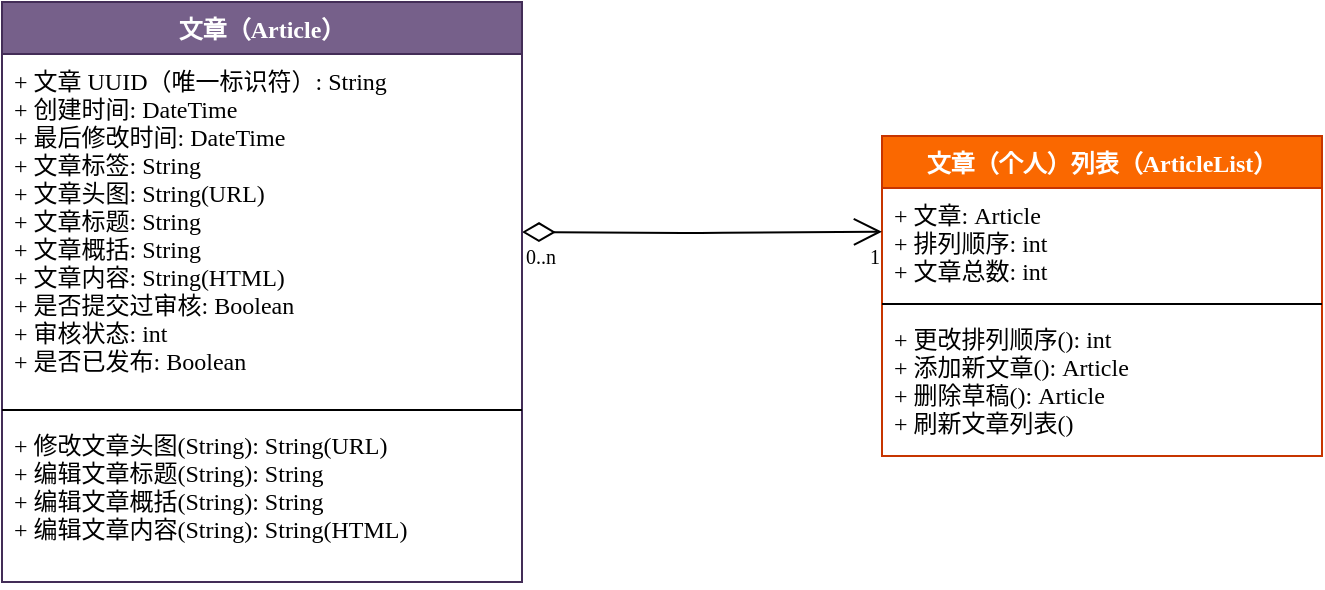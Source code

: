 <mxfile version="11.3.0" type="device" pages="1"><diagram id="kLkyTT4RMx1ix4jsi-1U" name="Page-1"><mxGraphModel dx="1072" dy="792" grid="1" gridSize="10" guides="1" tooltips="1" connect="1" arrows="1" fold="1" page="1" pageScale="1" pageWidth="827" pageHeight="1169" math="0" shadow="0"><root><mxCell id="0"/><mxCell id="1" parent="0"/><mxCell id="Ti4ZMPMJqMCMMFEq8_RY-5" value="文章（个人）列表（ArticleList）" style="swimlane;fontStyle=1;align=center;verticalAlign=top;childLayout=stackLayout;horizontal=1;startSize=26;horizontalStack=0;resizeParent=1;resizeParentMax=0;resizeLast=0;collapsible=1;marginBottom=0;fillColor=#fa6800;strokeColor=#C73500;fontColor=#ffffff;fontFamily=SF Mono;" parent="1" vertex="1"><mxGeometry x="560" y="280" width="220" height="160" as="geometry"><mxRectangle x="170" y="300" width="130" height="26" as="alternateBounds"/></mxGeometry></mxCell><mxCell id="Ti4ZMPMJqMCMMFEq8_RY-6" value="+ 文章: Article&#10;+ 排列顺序: int&#10;+ 文章总数: int" style="text;strokeColor=none;fillColor=none;align=left;verticalAlign=top;spacingLeft=4;spacingRight=4;overflow=hidden;rotatable=0;points=[[0,0.5],[1,0.5]];portConstraint=eastwest;spacing=2;imageAspect=1;noLabel=0;fontFamily=SF Mono;" parent="Ti4ZMPMJqMCMMFEq8_RY-5" vertex="1"><mxGeometry y="26" width="220" height="54" as="geometry"/></mxCell><mxCell id="Ti4ZMPMJqMCMMFEq8_RY-7" value="" style="line;strokeWidth=1;fillColor=none;align=left;verticalAlign=middle;spacingTop=-1;spacingLeft=3;spacingRight=3;rotatable=0;labelPosition=right;points=[];portConstraint=eastwest;fontFamily=SF Mono;" parent="Ti4ZMPMJqMCMMFEq8_RY-5" vertex="1"><mxGeometry y="80" width="220" height="8" as="geometry"/></mxCell><mxCell id="Ti4ZMPMJqMCMMFEq8_RY-8" value="+ 更改排列顺序(): int&#10;+ 添加新文章(): Article&#10;+ 删除草稿(): Article&#10;+ 刷新文章列表()" style="text;strokeColor=none;fillColor=none;align=left;verticalAlign=top;spacingLeft=4;spacingRight=4;overflow=hidden;rotatable=0;points=[[0,0.5],[1,0.5]];portConstraint=eastwest;fontFamily=SF Mono;" parent="Ti4ZMPMJqMCMMFEq8_RY-5" vertex="1"><mxGeometry y="88" width="220" height="72" as="geometry"/></mxCell><mxCell id="u_Amnj8Bzy8ea6P_zlU7-4" value="" style="endArrow=open;html=1;endSize=12;startArrow=diamondThin;startSize=14;startFill=0;edgeStyle=orthogonalEdgeStyle;entryX=0;entryY=0.405;entryDx=0;entryDy=0;entryPerimeter=0;fontFamily=SF Mono;" parent="1" target="Ti4ZMPMJqMCMMFEq8_RY-6" edge="1"><mxGeometry relative="1" as="geometry"><mxPoint x="380" y="328" as="sourcePoint"/><mxPoint x="470" y="340" as="targetPoint"/></mxGeometry></mxCell><mxCell id="u_Amnj8Bzy8ea6P_zlU7-5" value="0..n" style="resizable=0;html=1;align=left;verticalAlign=top;labelBackgroundColor=#ffffff;fontSize=10;fontFamily=SF Mono;" parent="u_Amnj8Bzy8ea6P_zlU7-4" connectable="0" vertex="1"><mxGeometry x="-1" relative="1" as="geometry"/></mxCell><mxCell id="u_Amnj8Bzy8ea6P_zlU7-6" value="1" style="resizable=0;html=1;align=right;verticalAlign=top;labelBackgroundColor=#ffffff;fontSize=10;fontFamily=SF Mono;" parent="u_Amnj8Bzy8ea6P_zlU7-4" connectable="0" vertex="1"><mxGeometry x="1" relative="1" as="geometry"/></mxCell><mxCell id="u_Amnj8Bzy8ea6P_zlU7-7" value="文章（Article）&#10;" style="swimlane;fontStyle=1;align=center;verticalAlign=top;childLayout=stackLayout;horizontal=1;startSize=26;horizontalStack=0;resizeParent=1;resizeParentMax=0;resizeLast=0;collapsible=1;marginBottom=0;fillColor=#76608a;strokeColor=#432D57;fontColor=#ffffff;fontFamily=SF Mono;" parent="1" vertex="1"><mxGeometry x="120" y="213" width="260" height="290" as="geometry"><mxRectangle x="170" y="300" width="130" height="26" as="alternateBounds"/></mxGeometry></mxCell><mxCell id="u_Amnj8Bzy8ea6P_zlU7-8" value="+ 文章 UUID（唯一标识符）: String&#10;+ 创建时间: DateTime&#10;+ 最后修改时间: DateTime&#10;+ 文章标签: String&#10;+ 文章头图: String(URL)&#10;+ 文章标题: String&#10;+ 文章概括: String&#10;+ 文章内容: String(HTML)&#10;+ 是否提交过审核: Boolean&#10;+ 审核状态: int&#10;+ 是否已发布: Boolean" style="text;strokeColor=none;fillColor=none;align=left;verticalAlign=top;spacingLeft=4;spacingRight=4;overflow=hidden;rotatable=0;points=[[0,0.5],[1,0.5]];portConstraint=eastwest;spacing=2;imageAspect=1;noLabel=0;fontFamily=SF Mono;" parent="u_Amnj8Bzy8ea6P_zlU7-7" vertex="1"><mxGeometry y="26" width="260" height="174" as="geometry"/></mxCell><mxCell id="u_Amnj8Bzy8ea6P_zlU7-9" value="" style="line;strokeWidth=1;fillColor=none;align=left;verticalAlign=middle;spacingTop=-1;spacingLeft=3;spacingRight=3;rotatable=0;labelPosition=right;points=[];portConstraint=eastwest;fontFamily=SF Mono;" parent="u_Amnj8Bzy8ea6P_zlU7-7" vertex="1"><mxGeometry y="200" width="260" height="8" as="geometry"/></mxCell><mxCell id="u_Amnj8Bzy8ea6P_zlU7-10" value="+ 修改文章头图(String): String(URL)&#10;+ 编辑文章标题(String): String&#10;+ 编辑文章概括(String): String&#10;+ 编辑文章内容(String): String(HTML)" style="text;strokeColor=none;fillColor=none;align=left;verticalAlign=top;spacingLeft=4;spacingRight=4;overflow=hidden;rotatable=0;points=[[0,0.5],[1,0.5]];portConstraint=eastwest;fontFamily=SF Mono;" parent="u_Amnj8Bzy8ea6P_zlU7-7" vertex="1"><mxGeometry y="208" width="260" height="82" as="geometry"/></mxCell></root></mxGraphModel></diagram></mxfile>